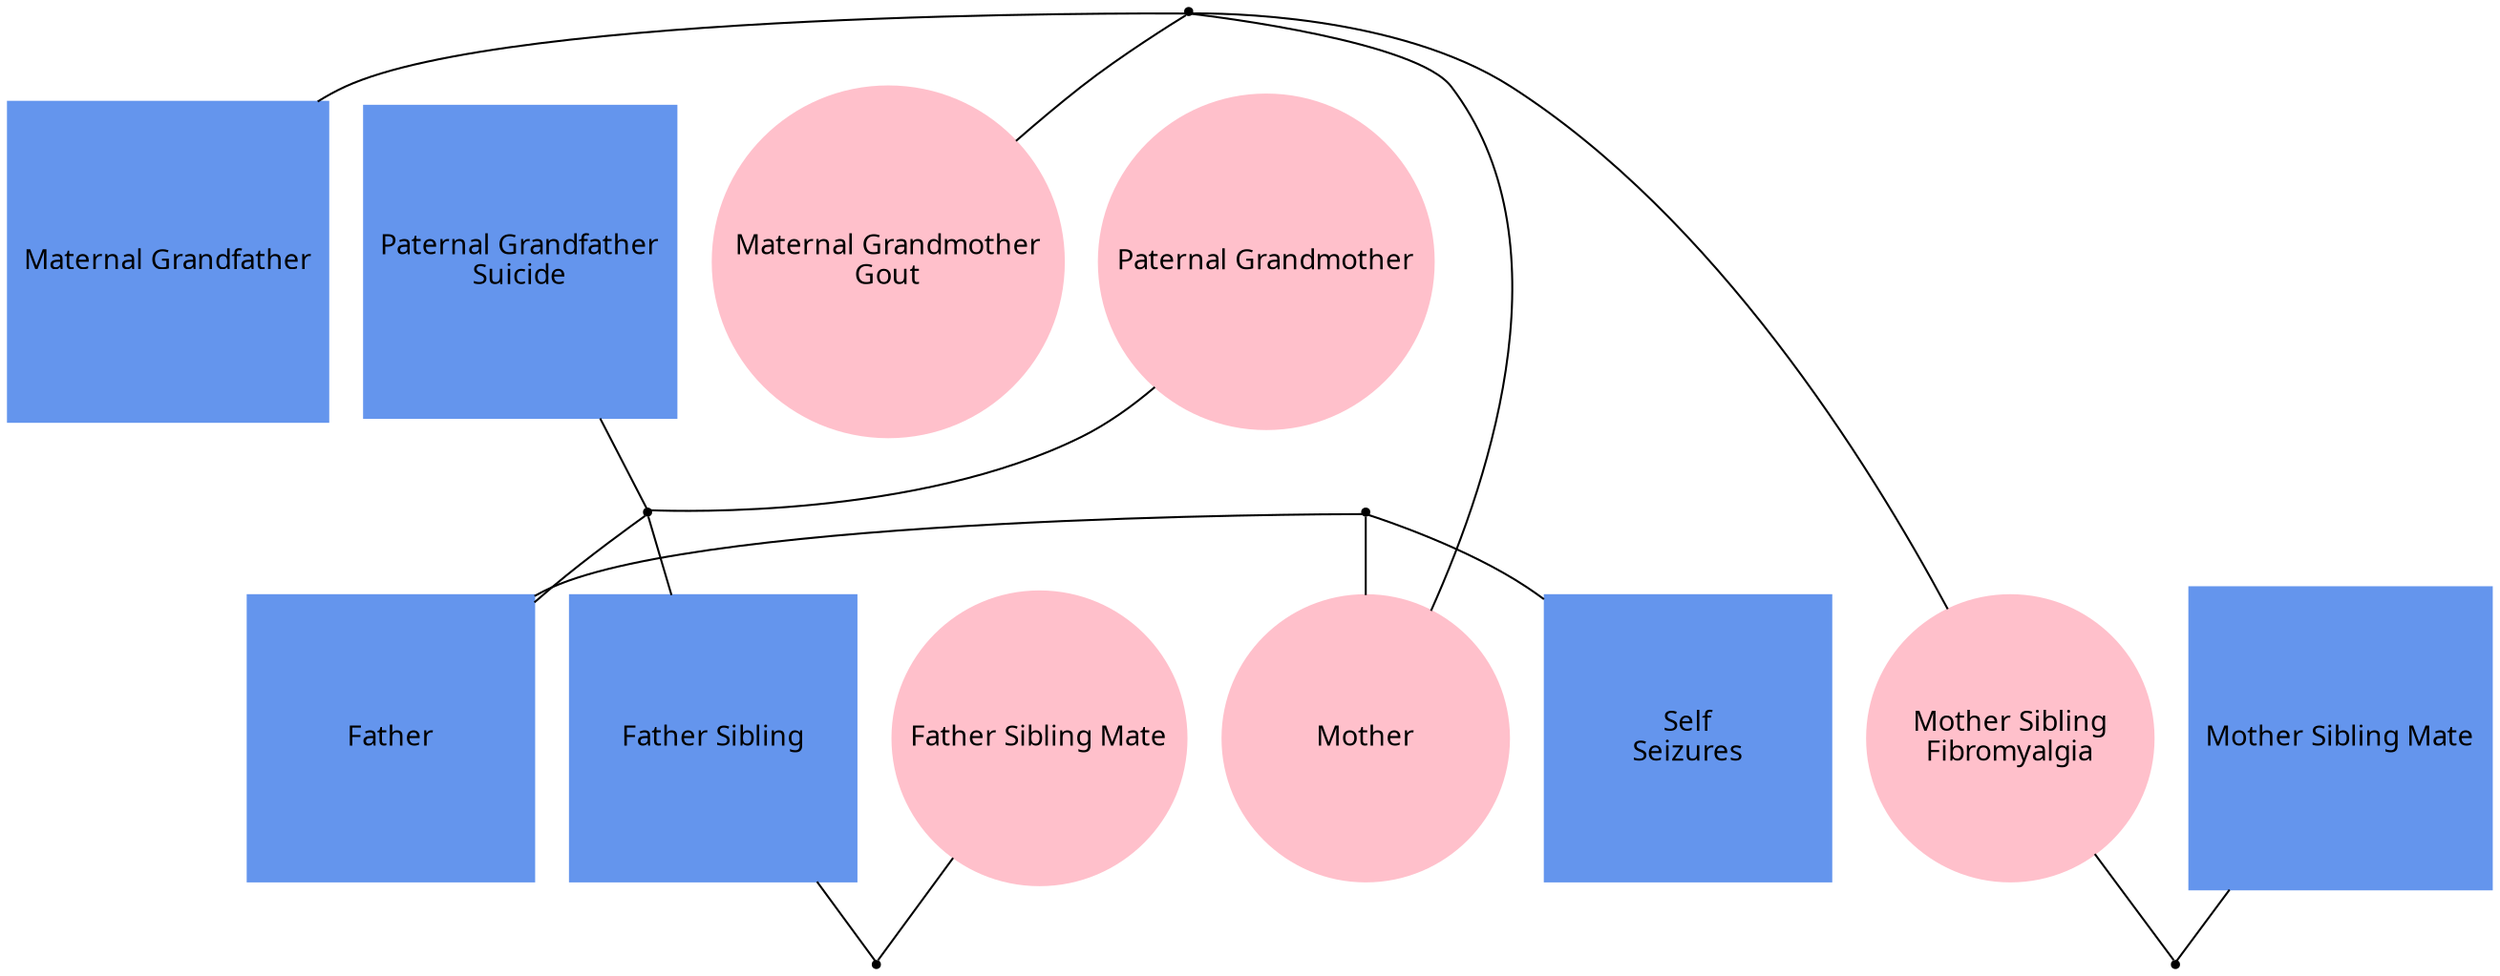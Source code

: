 
graph f13 {
ordering=out;

"Self\nSeizures" [fontname="helvetica:bold", width=2, shape=box, style=filled, regular=1, color="cornflowerblue"];
"Mother" [fontname="helvetica:bold", width=2, shape=oval, style=filled, regular=1, color="pink"];
"Mother Sibling\nFibromyalgia" [fontname="helvetica:bold", width=2, shape=oval, style=filled, regular=1, color="pink"];
"Mother Sibling Mate" [fontname="helvetica:bold", width=2, shape=box, style=filled, regular=1, color="cornflowerblue"];
"Maternal Grandfather" [fontname="helvetica:bold", width=2, shape=box, style=filled, regular=1, color="cornflowerblue"];
"Maternal Grandmother\nGout" [fontname="helvetica:bold", width=2, shape=oval, style=filled, regular=1, color="pink"];
"Father" [fontname="helvetica:bold", width=2, shape=box, style=filled, regular=1, color="cornflowerblue"];
"Father Sibling" [fontname="helvetica:bold", width=2, shape=box, style=filled, regular=1, color="cornflowerblue"];
"Father Sibling Mate" [fontname="helvetica:bold", width=2, shape=oval, style=filled, regular=1, color="pink"];
"Paternal Grandfather\nSuicide" [fontname="helvetica:bold", width=2, shape=box, style=filled, regular=1, color="cornflowerblue"];
"Paternal Grandmother" [fontname="helvetica:bold", width=2, shape=oval, style=filled, regular=1, color="pink"];

"mothersiblingmate+mothersibling" [shape=point];
"maternalgrandfather+maternalgrandmother" [shape=point];
"father+mother" [shape=point];
"fathersibling+fathersiblingmate" [shape=point];
"paternalgrandfather+paternalgrandmother" [shape=point];

"Mother Sibling Mate" -- "mothersiblingmate+mothersibling" -- "Mother Sibling\nFibromyalgia";
"Maternal Grandfather" -- "maternalgrandfather+maternalgrandmother" -- "Maternal Grandmother\nGout";
"Father" -- "father+mother" -- "Mother";
"Father Sibling" -- "fathersibling+fathersiblingmate" -- "Father Sibling Mate";
"Paternal Grandfather\nSuicide" -- "paternalgrandfather+paternalgrandmother" -- "Paternal Grandmother";

"father+mother" -- "Self\nSeizures";
"maternalgrandfather+maternalgrandmother" -- "Mother";
"maternalgrandfather+maternalgrandmother" -- "Mother Sibling\nFibromyalgia";
"paternalgrandfather+paternalgrandmother" -- "Father";
"paternalgrandfather+paternalgrandmother" -- "Father Sibling";

{rank=same; "Maternal Grandfather" "Maternal Grandmother\nGout" "Paternal Grandfather\nSuicide" "Paternal Grandmother"}
{rank=same; "Mother" "Mother Sibling\nFibromyalgia" "Mother Sibling Mate" "Father" "Father Sibling" "Father Sibling Mate"}
{rank=same; "Self\nSeizures"}
}
    